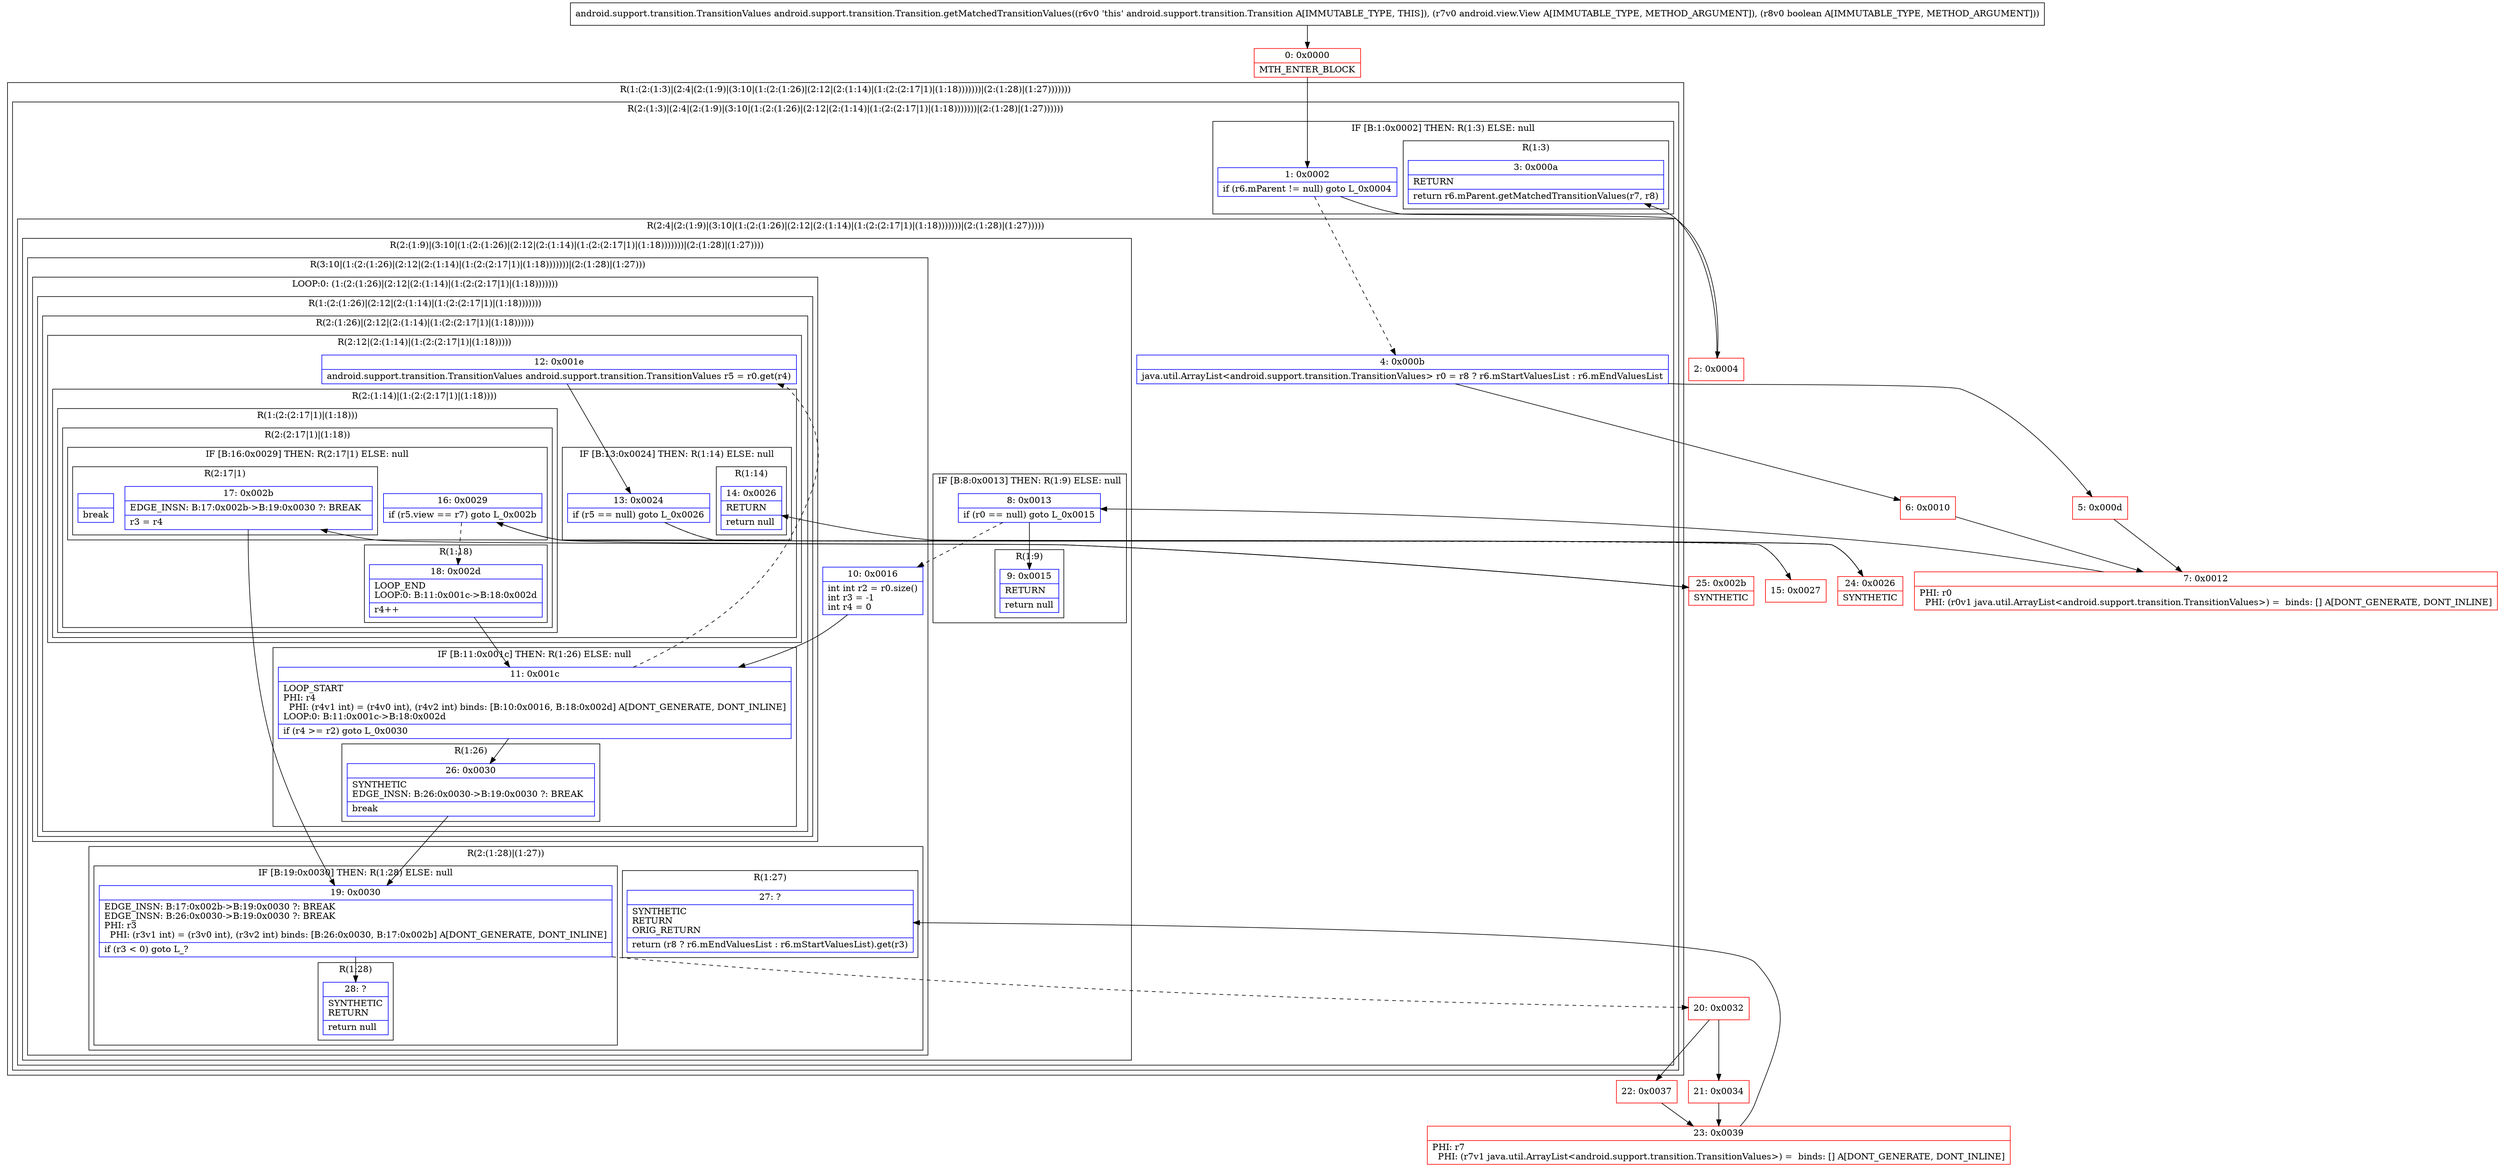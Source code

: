 digraph "CFG forandroid.support.transition.Transition.getMatchedTransitionValues(Landroid\/view\/View;Z)Landroid\/support\/transition\/TransitionValues;" {
subgraph cluster_Region_1025787570 {
label = "R(1:(2:(1:3)|(2:4|(2:(1:9)|(3:10|(1:(2:(1:26)|(2:12|(2:(1:14)|(1:(2:(2:17|1)|(1:18)))))))|(2:(1:28)|(1:27)))))))";
node [shape=record,color=blue];
subgraph cluster_Region_1116353302 {
label = "R(2:(1:3)|(2:4|(2:(1:9)|(3:10|(1:(2:(1:26)|(2:12|(2:(1:14)|(1:(2:(2:17|1)|(1:18)))))))|(2:(1:28)|(1:27))))))";
node [shape=record,color=blue];
subgraph cluster_IfRegion_1077150879 {
label = "IF [B:1:0x0002] THEN: R(1:3) ELSE: null";
node [shape=record,color=blue];
Node_1 [shape=record,label="{1\:\ 0x0002|if (r6.mParent != null) goto L_0x0004\l}"];
subgraph cluster_Region_1600031977 {
label = "R(1:3)";
node [shape=record,color=blue];
Node_3 [shape=record,label="{3\:\ 0x000a|RETURN\l|return r6.mParent.getMatchedTransitionValues(r7, r8)\l}"];
}
}
subgraph cluster_Region_329558370 {
label = "R(2:4|(2:(1:9)|(3:10|(1:(2:(1:26)|(2:12|(2:(1:14)|(1:(2:(2:17|1)|(1:18)))))))|(2:(1:28)|(1:27)))))";
node [shape=record,color=blue];
Node_4 [shape=record,label="{4\:\ 0x000b|java.util.ArrayList\<android.support.transition.TransitionValues\> r0 = r8 ? r6.mStartValuesList : r6.mEndValuesList\l}"];
subgraph cluster_Region_1079001190 {
label = "R(2:(1:9)|(3:10|(1:(2:(1:26)|(2:12|(2:(1:14)|(1:(2:(2:17|1)|(1:18)))))))|(2:(1:28)|(1:27))))";
node [shape=record,color=blue];
subgraph cluster_IfRegion_872876492 {
label = "IF [B:8:0x0013] THEN: R(1:9) ELSE: null";
node [shape=record,color=blue];
Node_8 [shape=record,label="{8\:\ 0x0013|if (r0 == null) goto L_0x0015\l}"];
subgraph cluster_Region_1397873145 {
label = "R(1:9)";
node [shape=record,color=blue];
Node_9 [shape=record,label="{9\:\ 0x0015|RETURN\l|return null\l}"];
}
}
subgraph cluster_Region_569726256 {
label = "R(3:10|(1:(2:(1:26)|(2:12|(2:(1:14)|(1:(2:(2:17|1)|(1:18)))))))|(2:(1:28)|(1:27)))";
node [shape=record,color=blue];
Node_10 [shape=record,label="{10\:\ 0x0016|int int r2 = r0.size()\lint r3 = \-1\lint r4 = 0\l}"];
subgraph cluster_LoopRegion_857817072 {
label = "LOOP:0: (1:(2:(1:26)|(2:12|(2:(1:14)|(1:(2:(2:17|1)|(1:18)))))))";
node [shape=record,color=blue];
subgraph cluster_Region_414434489 {
label = "R(1:(2:(1:26)|(2:12|(2:(1:14)|(1:(2:(2:17|1)|(1:18)))))))";
node [shape=record,color=blue];
subgraph cluster_Region_1512240313 {
label = "R(2:(1:26)|(2:12|(2:(1:14)|(1:(2:(2:17|1)|(1:18))))))";
node [shape=record,color=blue];
subgraph cluster_IfRegion_1261898717 {
label = "IF [B:11:0x001c] THEN: R(1:26) ELSE: null";
node [shape=record,color=blue];
Node_11 [shape=record,label="{11\:\ 0x001c|LOOP_START\lPHI: r4 \l  PHI: (r4v1 int) = (r4v0 int), (r4v2 int) binds: [B:10:0x0016, B:18:0x002d] A[DONT_GENERATE, DONT_INLINE]\lLOOP:0: B:11:0x001c\-\>B:18:0x002d\l|if (r4 \>= r2) goto L_0x0030\l}"];
subgraph cluster_Region_123826197 {
label = "R(1:26)";
node [shape=record,color=blue];
Node_26 [shape=record,label="{26\:\ 0x0030|SYNTHETIC\lEDGE_INSN: B:26:0x0030\-\>B:19:0x0030 ?: BREAK  \l|break\l}"];
}
}
subgraph cluster_Region_2112766651 {
label = "R(2:12|(2:(1:14)|(1:(2:(2:17|1)|(1:18)))))";
node [shape=record,color=blue];
Node_12 [shape=record,label="{12\:\ 0x001e|android.support.transition.TransitionValues android.support.transition.TransitionValues r5 = r0.get(r4)\l}"];
subgraph cluster_Region_1032126902 {
label = "R(2:(1:14)|(1:(2:(2:17|1)|(1:18))))";
node [shape=record,color=blue];
subgraph cluster_IfRegion_1728048929 {
label = "IF [B:13:0x0024] THEN: R(1:14) ELSE: null";
node [shape=record,color=blue];
Node_13 [shape=record,label="{13\:\ 0x0024|if (r5 == null) goto L_0x0026\l}"];
subgraph cluster_Region_991268019 {
label = "R(1:14)";
node [shape=record,color=blue];
Node_14 [shape=record,label="{14\:\ 0x0026|RETURN\l|return null\l}"];
}
}
subgraph cluster_Region_1994334292 {
label = "R(1:(2:(2:17|1)|(1:18)))";
node [shape=record,color=blue];
subgraph cluster_Region_2058487618 {
label = "R(2:(2:17|1)|(1:18))";
node [shape=record,color=blue];
subgraph cluster_IfRegion_128177504 {
label = "IF [B:16:0x0029] THEN: R(2:17|1) ELSE: null";
node [shape=record,color=blue];
Node_16 [shape=record,label="{16\:\ 0x0029|if (r5.view == r7) goto L_0x002b\l}"];
subgraph cluster_Region_1207054878 {
label = "R(2:17|1)";
node [shape=record,color=blue];
Node_17 [shape=record,label="{17\:\ 0x002b|EDGE_INSN: B:17:0x002b\-\>B:19:0x0030 ?: BREAK  \l|r3 = r4\l}"];
Node_InsnContainer_1873752339 [shape=record,label="{|break\l}"];
}
}
subgraph cluster_Region_810240500 {
label = "R(1:18)";
node [shape=record,color=blue];
Node_18 [shape=record,label="{18\:\ 0x002d|LOOP_END\lLOOP:0: B:11:0x001c\-\>B:18:0x002d\l|r4++\l}"];
}
}
}
}
}
}
}
}
subgraph cluster_Region_2026391617 {
label = "R(2:(1:28)|(1:27))";
node [shape=record,color=blue];
subgraph cluster_IfRegion_1277539077 {
label = "IF [B:19:0x0030] THEN: R(1:28) ELSE: null";
node [shape=record,color=blue];
Node_19 [shape=record,label="{19\:\ 0x0030|EDGE_INSN: B:17:0x002b\-\>B:19:0x0030 ?: BREAK  \lEDGE_INSN: B:26:0x0030\-\>B:19:0x0030 ?: BREAK  \lPHI: r3 \l  PHI: (r3v1 int) = (r3v0 int), (r3v2 int) binds: [B:26:0x0030, B:17:0x002b] A[DONT_GENERATE, DONT_INLINE]\l|if (r3 \< 0) goto L_?\l}"];
subgraph cluster_Region_1998195340 {
label = "R(1:28)";
node [shape=record,color=blue];
Node_28 [shape=record,label="{28\:\ ?|SYNTHETIC\lRETURN\l|return null\l}"];
}
}
subgraph cluster_Region_1129434016 {
label = "R(1:27)";
node [shape=record,color=blue];
Node_27 [shape=record,label="{27\:\ ?|SYNTHETIC\lRETURN\lORIG_RETURN\l|return (r8 ? r6.mEndValuesList : r6.mStartValuesList).get(r3)\l}"];
}
}
}
}
}
}
}
Node_0 [shape=record,color=red,label="{0\:\ 0x0000|MTH_ENTER_BLOCK\l}"];
Node_2 [shape=record,color=red,label="{2\:\ 0x0004}"];
Node_5 [shape=record,color=red,label="{5\:\ 0x000d}"];
Node_6 [shape=record,color=red,label="{6\:\ 0x0010}"];
Node_7 [shape=record,color=red,label="{7\:\ 0x0012|PHI: r0 \l  PHI: (r0v1 java.util.ArrayList\<android.support.transition.TransitionValues\>) =  binds: [] A[DONT_GENERATE, DONT_INLINE]\l}"];
Node_15 [shape=record,color=red,label="{15\:\ 0x0027}"];
Node_20 [shape=record,color=red,label="{20\:\ 0x0032}"];
Node_21 [shape=record,color=red,label="{21\:\ 0x0034}"];
Node_22 [shape=record,color=red,label="{22\:\ 0x0037}"];
Node_23 [shape=record,color=red,label="{23\:\ 0x0039|PHI: r7 \l  PHI: (r7v1 java.util.ArrayList\<android.support.transition.TransitionValues\>) =  binds: [] A[DONT_GENERATE, DONT_INLINE]\l}"];
Node_24 [shape=record,color=red,label="{24\:\ 0x0026|SYNTHETIC\l}"];
Node_25 [shape=record,color=red,label="{25\:\ 0x002b|SYNTHETIC\l}"];
MethodNode[shape=record,label="{android.support.transition.TransitionValues android.support.transition.Transition.getMatchedTransitionValues((r6v0 'this' android.support.transition.Transition A[IMMUTABLE_TYPE, THIS]), (r7v0 android.view.View A[IMMUTABLE_TYPE, METHOD_ARGUMENT]), (r8v0 boolean A[IMMUTABLE_TYPE, METHOD_ARGUMENT])) }"];
MethodNode -> Node_0;
Node_1 -> Node_2;
Node_1 -> Node_4[style=dashed];
Node_4 -> Node_5;
Node_4 -> Node_6;
Node_8 -> Node_9;
Node_8 -> Node_10[style=dashed];
Node_10 -> Node_11;
Node_11 -> Node_12[style=dashed];
Node_11 -> Node_26;
Node_26 -> Node_19;
Node_12 -> Node_13;
Node_13 -> Node_15[style=dashed];
Node_13 -> Node_24;
Node_16 -> Node_18[style=dashed];
Node_16 -> Node_25;
Node_17 -> Node_19;
Node_18 -> Node_11;
Node_19 -> Node_20[style=dashed];
Node_19 -> Node_28;
Node_0 -> Node_1;
Node_2 -> Node_3;
Node_5 -> Node_7;
Node_6 -> Node_7;
Node_7 -> Node_8;
Node_15 -> Node_16;
Node_20 -> Node_21;
Node_20 -> Node_22;
Node_21 -> Node_23;
Node_22 -> Node_23;
Node_23 -> Node_27;
Node_24 -> Node_14;
Node_25 -> Node_17;
}

